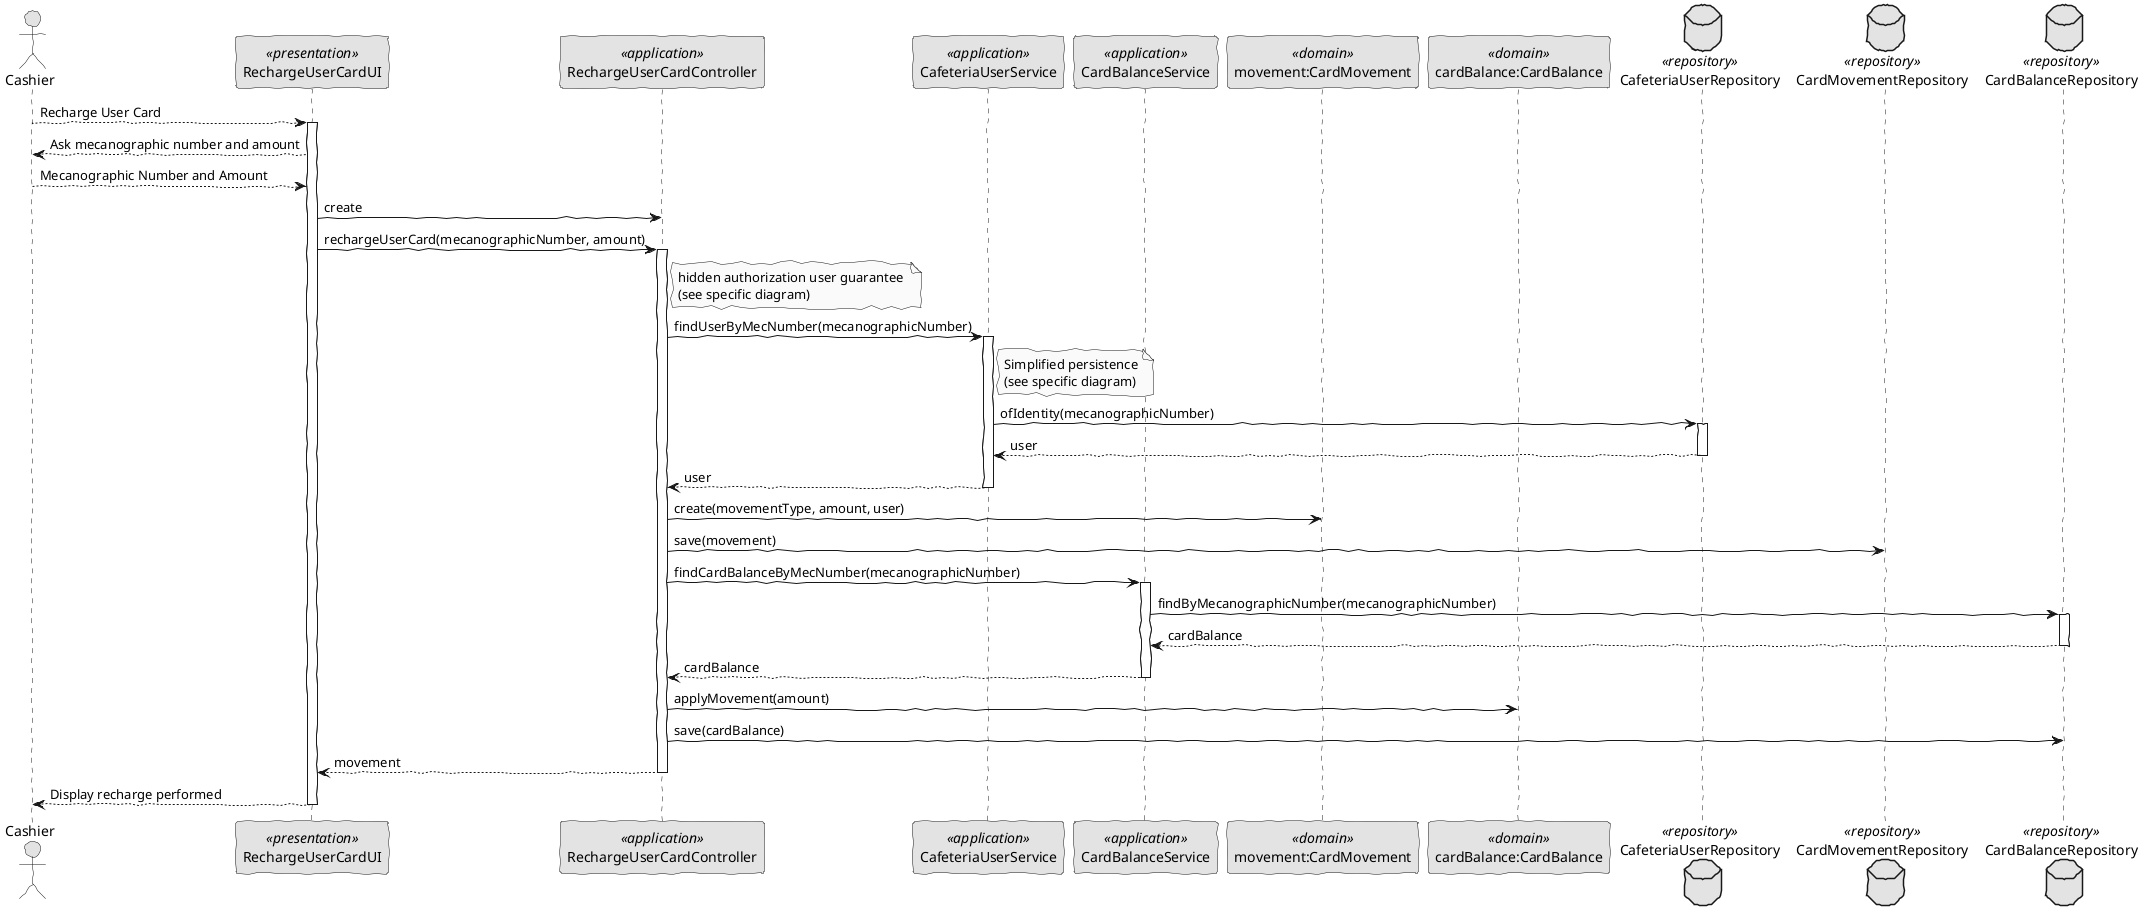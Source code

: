 @startuml
skinparam handwritten true
skinparam monochrome true
skinparam packageStyle rect
skinparam defaultFontName FG Virgil
skinparam shadowing false

actor Cashier as Actor
participant RechargeUserCardUI as UI <<presentation>>
participant RechargeUserCardController as Controller <<application>>
participant CafeteriaUserService as userSvc <<application>>
participant CardBalanceService as cardSvc <<application>>
participant "movement:CardMovement" as movDomain <<domain>>
participant "cardBalance:CardBalance" as cardDomain <<domain>>
database CafeteriaUserRepository as userRepository <<repository>>
database CardMovementRepository as movRepository <<repository>>
database CardBalanceRepository as cardRepository <<repository>>

Actor --> UI: Recharge User Card
activate UI
    UI --> Actor: Ask mecanographic number and amount
    Actor --> UI: Mecanographic Number and Amount

    UI -> Controller: create

    UI -> Controller: rechargeUserCard(mecanographicNumber, amount)
    activate Controller

        note right of Controller : hidden authorization user guarantee \n(see specific diagram)

            Controller -> userSvc: findUserByMecNumber(mecanographicNumber)
            activate userSvc

            note right of userSvc : Simplified persistence\n(see specific diagram)

            userSvc -> userRepository : ofIdentity(mecanographicNumber)
            activate userRepository

            userRepository --> userSvc : user
            deactivate userRepository

            userSvc --> Controller : user
            deactivate userSvc

            Controller -> movDomain : create(movementType, amount, user)

            Controller -> movRepository : save(movement)

            Controller -> cardSvc: findCardBalanceByMecNumber(mecanographicNumber)
            activate cardSvc

            cardSvc -> cardRepository : findByMecanographicNumber(mecanographicNumber)
            activate cardRepository

            cardRepository --> cardSvc : cardBalance
            deactivate cardRepository

            cardSvc --> Controller : cardBalance
            deactivate cardSvc

            Controller -> cardDomain : applyMovement(amount)

            Controller -> cardRepository: save(cardBalance)

    Controller-->UI: movement
    deactivate Controller

UI-->Actor: Display recharge performed
deactivate UI
@enduml
